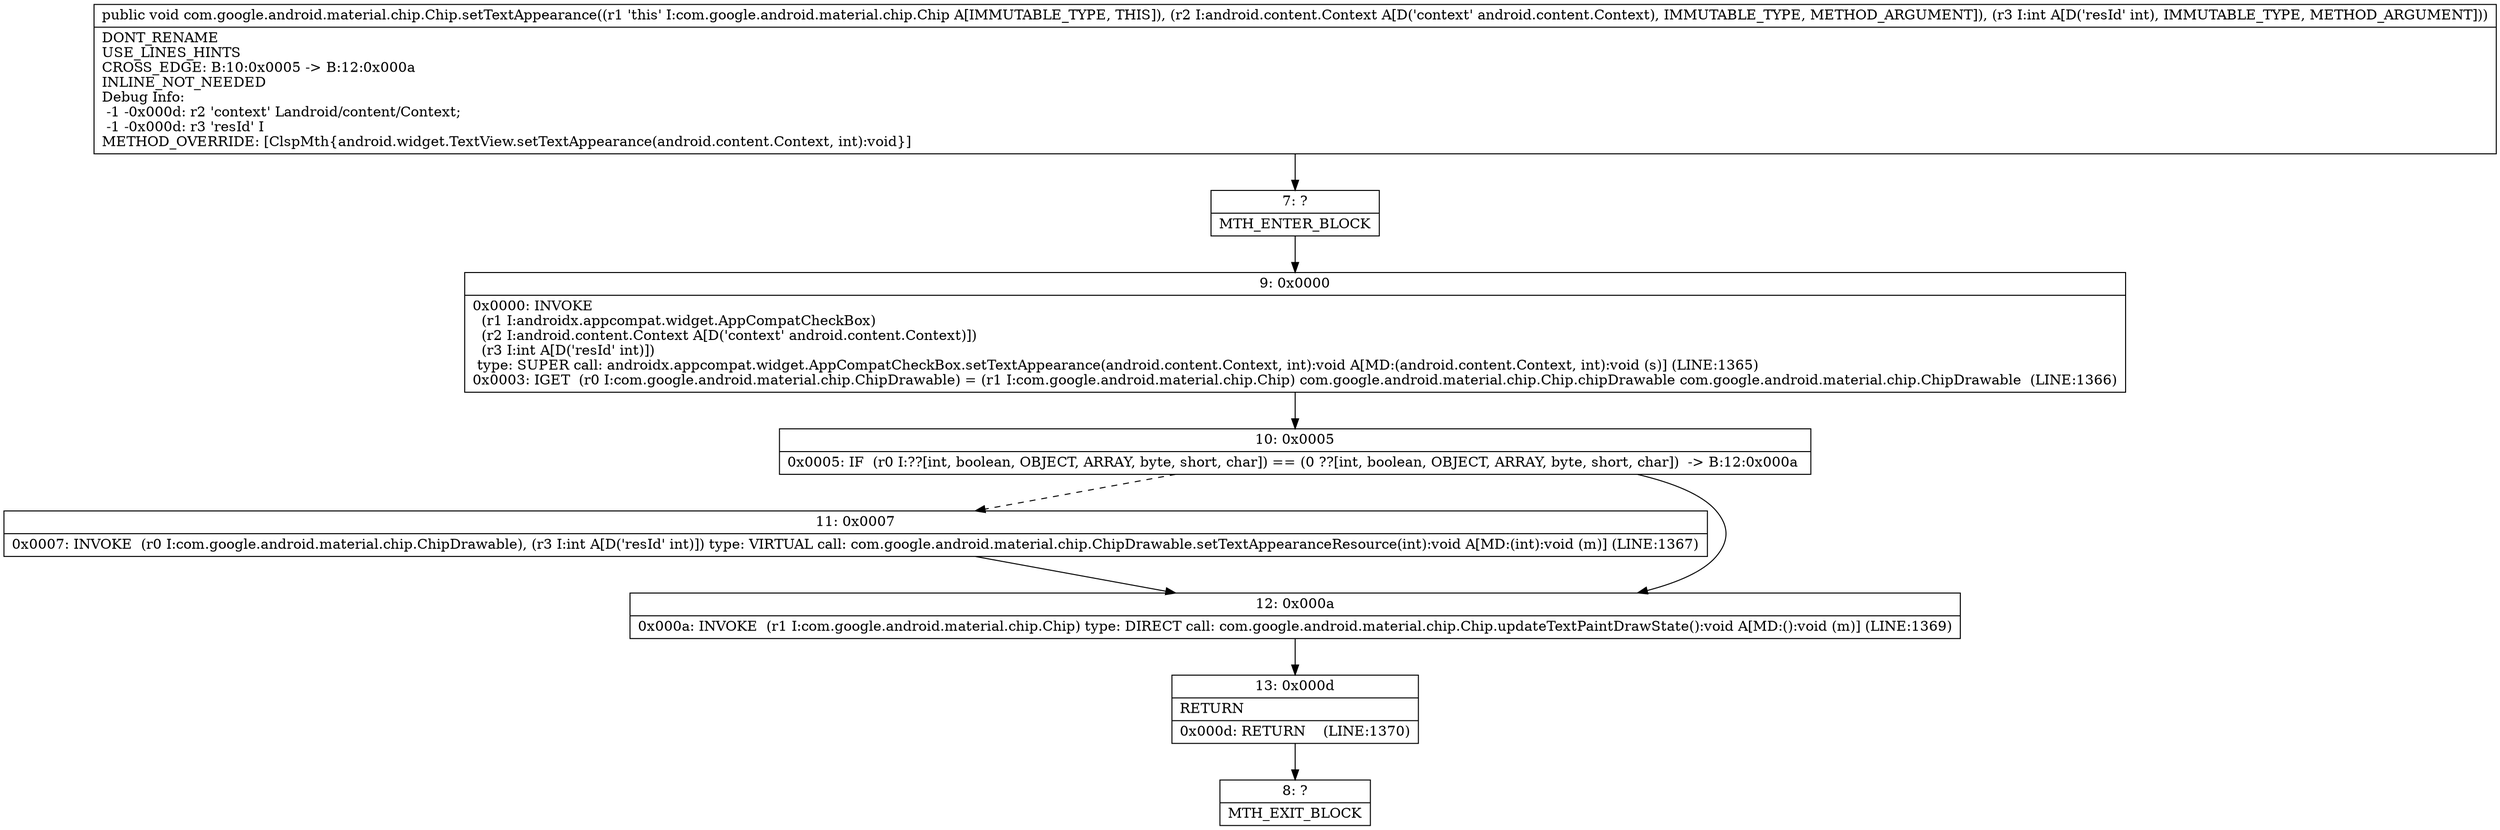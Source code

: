 digraph "CFG forcom.google.android.material.chip.Chip.setTextAppearance(Landroid\/content\/Context;I)V" {
Node_7 [shape=record,label="{7\:\ ?|MTH_ENTER_BLOCK\l}"];
Node_9 [shape=record,label="{9\:\ 0x0000|0x0000: INVOKE  \l  (r1 I:androidx.appcompat.widget.AppCompatCheckBox)\l  (r2 I:android.content.Context A[D('context' android.content.Context)])\l  (r3 I:int A[D('resId' int)])\l type: SUPER call: androidx.appcompat.widget.AppCompatCheckBox.setTextAppearance(android.content.Context, int):void A[MD:(android.content.Context, int):void (s)] (LINE:1365)\l0x0003: IGET  (r0 I:com.google.android.material.chip.ChipDrawable) = (r1 I:com.google.android.material.chip.Chip) com.google.android.material.chip.Chip.chipDrawable com.google.android.material.chip.ChipDrawable  (LINE:1366)\l}"];
Node_10 [shape=record,label="{10\:\ 0x0005|0x0005: IF  (r0 I:??[int, boolean, OBJECT, ARRAY, byte, short, char]) == (0 ??[int, boolean, OBJECT, ARRAY, byte, short, char])  \-\> B:12:0x000a \l}"];
Node_11 [shape=record,label="{11\:\ 0x0007|0x0007: INVOKE  (r0 I:com.google.android.material.chip.ChipDrawable), (r3 I:int A[D('resId' int)]) type: VIRTUAL call: com.google.android.material.chip.ChipDrawable.setTextAppearanceResource(int):void A[MD:(int):void (m)] (LINE:1367)\l}"];
Node_12 [shape=record,label="{12\:\ 0x000a|0x000a: INVOKE  (r1 I:com.google.android.material.chip.Chip) type: DIRECT call: com.google.android.material.chip.Chip.updateTextPaintDrawState():void A[MD:():void (m)] (LINE:1369)\l}"];
Node_13 [shape=record,label="{13\:\ 0x000d|RETURN\l|0x000d: RETURN    (LINE:1370)\l}"];
Node_8 [shape=record,label="{8\:\ ?|MTH_EXIT_BLOCK\l}"];
MethodNode[shape=record,label="{public void com.google.android.material.chip.Chip.setTextAppearance((r1 'this' I:com.google.android.material.chip.Chip A[IMMUTABLE_TYPE, THIS]), (r2 I:android.content.Context A[D('context' android.content.Context), IMMUTABLE_TYPE, METHOD_ARGUMENT]), (r3 I:int A[D('resId' int), IMMUTABLE_TYPE, METHOD_ARGUMENT]))  | DONT_RENAME\lUSE_LINES_HINTS\lCROSS_EDGE: B:10:0x0005 \-\> B:12:0x000a\lINLINE_NOT_NEEDED\lDebug Info:\l  \-1 \-0x000d: r2 'context' Landroid\/content\/Context;\l  \-1 \-0x000d: r3 'resId' I\lMETHOD_OVERRIDE: [ClspMth\{android.widget.TextView.setTextAppearance(android.content.Context, int):void\}]\l}"];
MethodNode -> Node_7;Node_7 -> Node_9;
Node_9 -> Node_10;
Node_10 -> Node_11[style=dashed];
Node_10 -> Node_12;
Node_11 -> Node_12;
Node_12 -> Node_13;
Node_13 -> Node_8;
}


